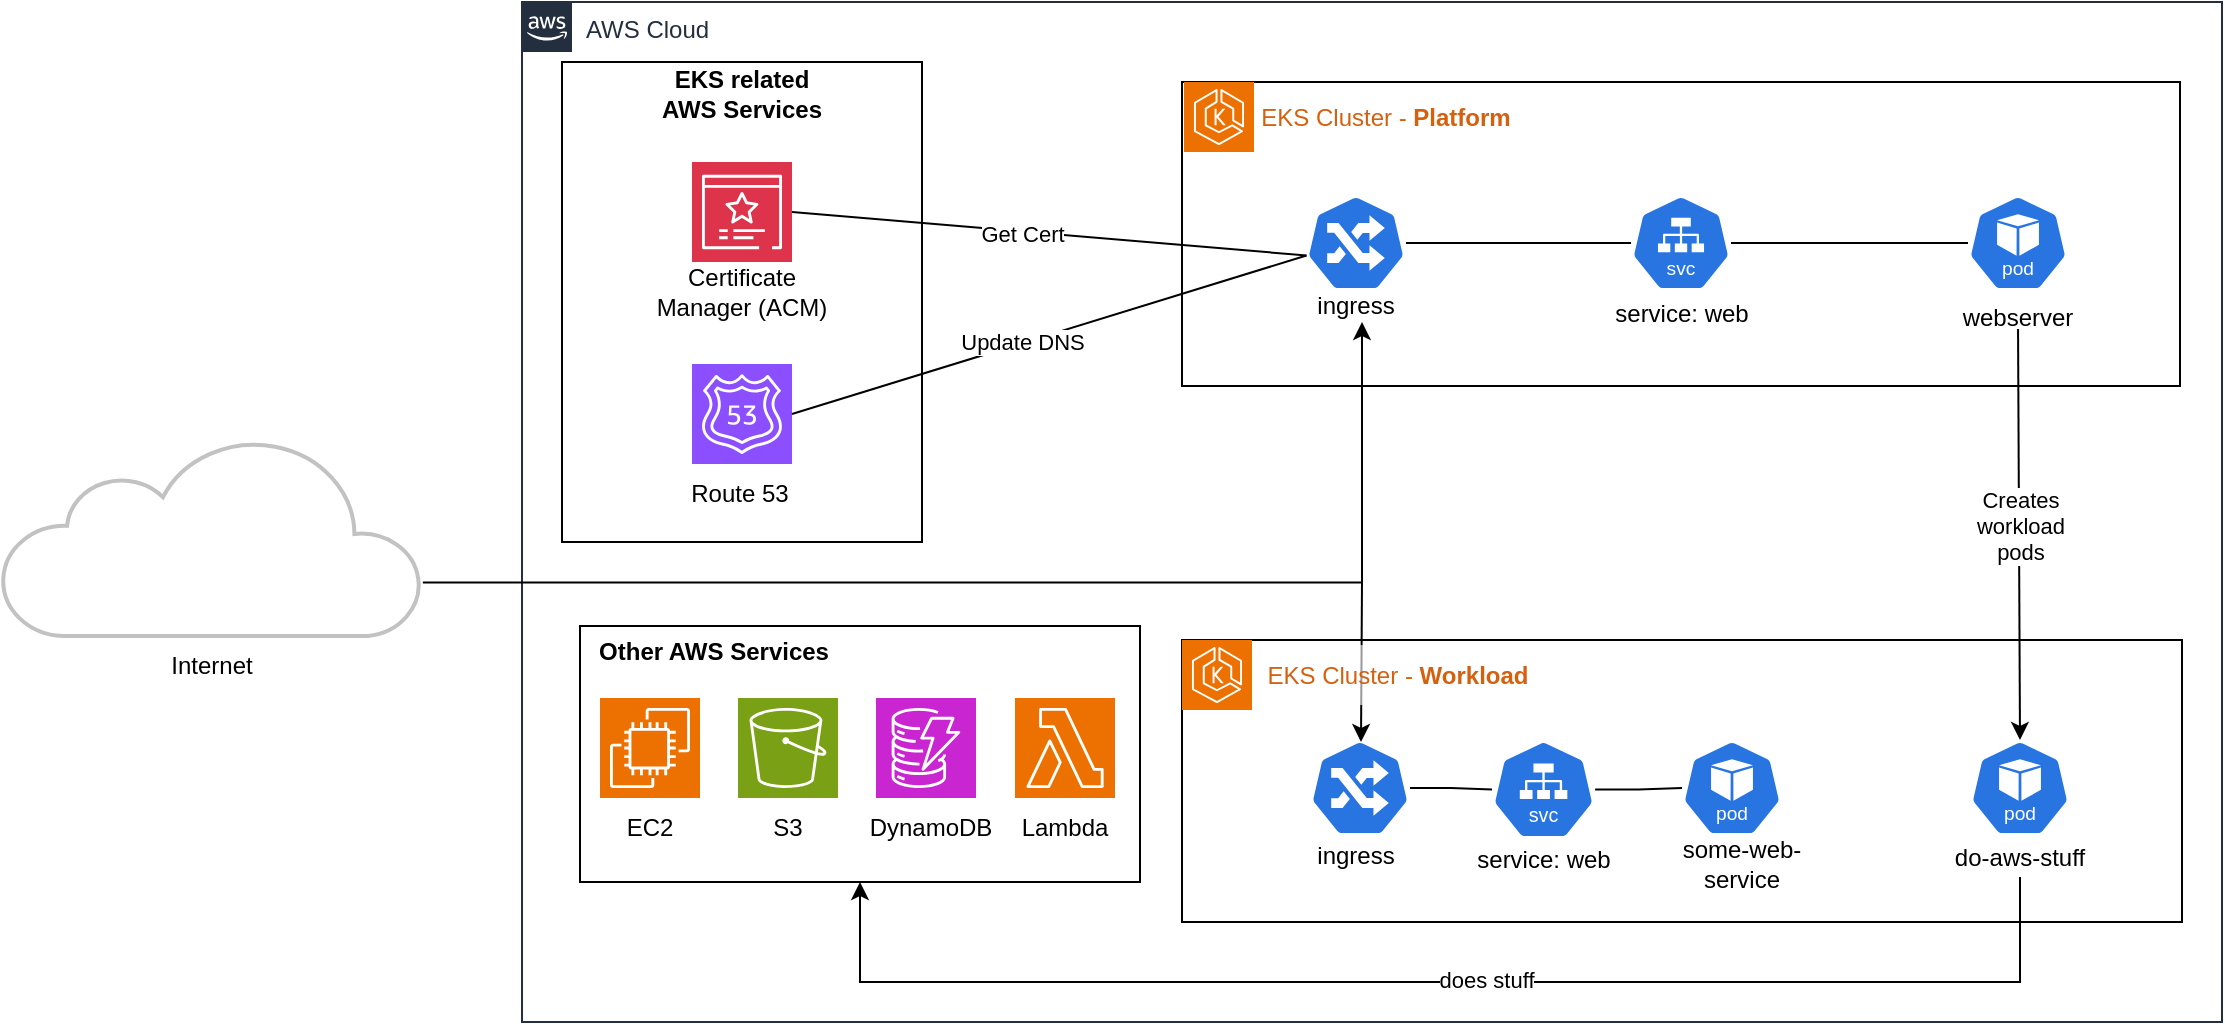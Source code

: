 <mxfile version="24.7.8">
  <diagram name="Page-1" id="-hcdaK6zK-4GySr3rt7i">
    <mxGraphModel dx="2020" dy="769" grid="1" gridSize="10" guides="1" tooltips="1" connect="1" arrows="1" fold="1" page="1" pageScale="1" pageWidth="827" pageHeight="1169" math="0" shadow="0">
      <root>
        <mxCell id="0" />
        <mxCell id="1" parent="0" />
        <mxCell id="0RI0vP4PvGYZbY9ezawz-1" value="AWS Cloud" style="points=[[0,0],[0.25,0],[0.5,0],[0.75,0],[1,0],[1,0.25],[1,0.5],[1,0.75],[1,1],[0.75,1],[0.5,1],[0.25,1],[0,1],[0,0.75],[0,0.5],[0,0.25]];outlineConnect=0;gradientColor=none;html=1;whiteSpace=wrap;fontSize=12;fontStyle=0;container=1;pointerEvents=0;collapsible=0;recursiveResize=0;shape=mxgraph.aws4.group;grIcon=mxgraph.aws4.group_aws_cloud_alt;strokeColor=#232F3E;fillColor=none;verticalAlign=top;align=left;spacingLeft=30;fontColor=#232F3E;dashed=0;" vertex="1" parent="1">
          <mxGeometry x="80" y="40" width="850" height="510" as="geometry" />
        </mxCell>
        <mxCell id="0RI0vP4PvGYZbY9ezawz-93" value="" style="rounded=0;whiteSpace=wrap;html=1;" vertex="1" parent="0RI0vP4PvGYZbY9ezawz-1">
          <mxGeometry x="330" y="319" width="500" height="141" as="geometry" />
        </mxCell>
        <mxCell id="0RI0vP4PvGYZbY9ezawz-94" value="" style="rounded=0;whiteSpace=wrap;html=1;" vertex="1" parent="0RI0vP4PvGYZbY9ezawz-1">
          <mxGeometry x="330" y="40" width="499" height="152" as="geometry" />
        </mxCell>
        <mxCell id="0RI0vP4PvGYZbY9ezawz-95" value="" style="sketch=0;points=[[0,0,0],[0.25,0,0],[0.5,0,0],[0.75,0,0],[1,0,0],[0,1,0],[0.25,1,0],[0.5,1,0],[0.75,1,0],[1,1,0],[0,0.25,0],[0,0.5,0],[0,0.75,0],[1,0.25,0],[1,0.5,0],[1,0.75,0]];outlineConnect=0;fontColor=#232F3E;fillColor=#ED7100;strokeColor=#ffffff;dashed=0;verticalLabelPosition=bottom;verticalAlign=top;align=center;html=1;fontSize=12;fontStyle=0;aspect=fixed;shape=mxgraph.aws4.resourceIcon;resIcon=mxgraph.aws4.eks;" vertex="1" parent="0RI0vP4PvGYZbY9ezawz-1">
          <mxGeometry x="331" y="40" width="35" height="35" as="geometry" />
        </mxCell>
        <mxCell id="0RI0vP4PvGYZbY9ezawz-96" value="&lt;font color=&quot;#d5600e&quot;&gt;EKS Cluster - &lt;b&gt;Platform&lt;/b&gt;&lt;/font&gt;" style="text;html=1;align=center;verticalAlign=middle;whiteSpace=wrap;rounded=0;" vertex="1" parent="0RI0vP4PvGYZbY9ezawz-1">
          <mxGeometry x="367" y="42.5" width="130" height="30" as="geometry" />
        </mxCell>
        <mxCell id="0RI0vP4PvGYZbY9ezawz-97" value="" style="aspect=fixed;sketch=0;html=1;dashed=0;whitespace=wrap;verticalLabelPosition=bottom;verticalAlign=top;fillColor=#2875E2;strokeColor=#ffffff;points=[[0.005,0.63,0],[0.1,0.2,0],[0.9,0.2,0],[0.5,0,0],[0.995,0.63,0],[0.72,0.99,0],[0.5,1,0],[0.28,0.99,0]];shape=mxgraph.kubernetes.icon2;prIcon=ing" vertex="1" parent="0RI0vP4PvGYZbY9ezawz-1">
          <mxGeometry x="392" y="96.5" width="50" height="48" as="geometry" />
        </mxCell>
        <mxCell id="0RI0vP4PvGYZbY9ezawz-98" style="rounded=0;orthogonalLoop=1;jettySize=auto;html=1;endArrow=none;endFill=0;" edge="1" parent="0RI0vP4PvGYZbY9ezawz-1" source="0RI0vP4PvGYZbY9ezawz-99" target="0RI0vP4PvGYZbY9ezawz-97">
          <mxGeometry relative="1" as="geometry" />
        </mxCell>
        <mxCell id="0RI0vP4PvGYZbY9ezawz-99" value="" style="aspect=fixed;sketch=0;html=1;dashed=0;whitespace=wrap;verticalLabelPosition=bottom;verticalAlign=top;fillColor=#2875E2;strokeColor=#ffffff;points=[[0.005,0.63,0],[0.1,0.2,0],[0.9,0.2,0],[0.5,0,0],[0.995,0.63,0],[0.72,0.99,0],[0.5,1,0],[0.28,0.99,0]];shape=mxgraph.kubernetes.icon2;kubernetesLabel=1;prIcon=svc" vertex="1" parent="0RI0vP4PvGYZbY9ezawz-1">
          <mxGeometry x="554.5" y="96.5" width="50" height="48" as="geometry" />
        </mxCell>
        <mxCell id="0RI0vP4PvGYZbY9ezawz-100" value="ingress" style="text;html=1;align=center;verticalAlign=middle;whiteSpace=wrap;rounded=0;" vertex="1" parent="0RI0vP4PvGYZbY9ezawz-1">
          <mxGeometry x="387" y="140" width="60" height="23.5" as="geometry" />
        </mxCell>
        <mxCell id="0RI0vP4PvGYZbY9ezawz-101" value="service: web" style="text;html=1;align=center;verticalAlign=middle;whiteSpace=wrap;rounded=0;" vertex="1" parent="0RI0vP4PvGYZbY9ezawz-1">
          <mxGeometry x="544.5" y="148.5" width="70" height="15" as="geometry" />
        </mxCell>
        <mxCell id="0RI0vP4PvGYZbY9ezawz-102" style="rounded=0;orthogonalLoop=1;jettySize=auto;html=1;endArrow=none;endFill=0;" edge="1" parent="0RI0vP4PvGYZbY9ezawz-1" source="0RI0vP4PvGYZbY9ezawz-103" target="0RI0vP4PvGYZbY9ezawz-99">
          <mxGeometry relative="1" as="geometry" />
        </mxCell>
        <mxCell id="0RI0vP4PvGYZbY9ezawz-103" value="" style="aspect=fixed;sketch=0;html=1;dashed=0;whitespace=wrap;verticalLabelPosition=bottom;verticalAlign=top;fillColor=#2875E2;strokeColor=#ffffff;points=[[0.005,0.63,0],[0.1,0.2,0],[0.9,0.2,0],[0.5,0,0],[0.995,0.63,0],[0.72,0.99,0],[0.5,1,0],[0.28,0.99,0]];shape=mxgraph.kubernetes.icon2;kubernetesLabel=1;prIcon=pod" vertex="1" parent="0RI0vP4PvGYZbY9ezawz-1">
          <mxGeometry x="723" y="96.5" width="50" height="48" as="geometry" />
        </mxCell>
        <mxCell id="0RI0vP4PvGYZbY9ezawz-104" value="webserver" style="text;html=1;align=center;verticalAlign=middle;whiteSpace=wrap;rounded=0;" vertex="1" parent="0RI0vP4PvGYZbY9ezawz-1">
          <mxGeometry x="723" y="152" width="50" height="11.5" as="geometry" />
        </mxCell>
        <mxCell id="0RI0vP4PvGYZbY9ezawz-105" style="rounded=0;orthogonalLoop=1;jettySize=auto;html=1;entryX=0.5;entryY=0;entryDx=0;entryDy=0;entryPerimeter=0;" edge="1" parent="0RI0vP4PvGYZbY9ezawz-1" source="0RI0vP4PvGYZbY9ezawz-104" target="0RI0vP4PvGYZbY9ezawz-109">
          <mxGeometry relative="1" as="geometry" />
        </mxCell>
        <mxCell id="0RI0vP4PvGYZbY9ezawz-106" value="Creates&lt;br&gt;workload&lt;br&gt;pods" style="edgeLabel;html=1;align=center;verticalAlign=middle;resizable=0;points=[];" vertex="1" connectable="0" parent="0RI0vP4PvGYZbY9ezawz-105">
          <mxGeometry x="0.151" y="4" relative="1" as="geometry">
            <mxPoint x="-4" y="-20" as="offset" />
          </mxGeometry>
        </mxCell>
        <mxCell id="0RI0vP4PvGYZbY9ezawz-107" value="" style="sketch=0;points=[[0,0,0],[0.25,0,0],[0.5,0,0],[0.75,0,0],[1,0,0],[0,1,0],[0.25,1,0],[0.5,1,0],[0.75,1,0],[1,1,0],[0,0.25,0],[0,0.5,0],[0,0.75,0],[1,0.25,0],[1,0.5,0],[1,0.75,0]];outlineConnect=0;fontColor=#232F3E;fillColor=#ED7100;strokeColor=#ffffff;dashed=0;verticalLabelPosition=bottom;verticalAlign=top;align=center;html=1;fontSize=12;fontStyle=0;aspect=fixed;shape=mxgraph.aws4.resourceIcon;resIcon=mxgraph.aws4.eks;" vertex="1" parent="0RI0vP4PvGYZbY9ezawz-1">
          <mxGeometry x="330" y="319" width="35" height="35" as="geometry" />
        </mxCell>
        <mxCell id="0RI0vP4PvGYZbY9ezawz-109" value="" style="aspect=fixed;sketch=0;html=1;dashed=0;whitespace=wrap;verticalLabelPosition=bottom;verticalAlign=top;fillColor=#2875E2;strokeColor=#ffffff;points=[[0.005,0.63,0],[0.1,0.2,0],[0.9,0.2,0],[0.5,0,0],[0.995,0.63,0],[0.72,0.99,0],[0.5,1,0],[0.28,0.99,0]];shape=mxgraph.kubernetes.icon2;kubernetesLabel=1;prIcon=pod" vertex="1" parent="0RI0vP4PvGYZbY9ezawz-1">
          <mxGeometry x="724" y="369" width="50" height="48" as="geometry" />
        </mxCell>
        <mxCell id="0RI0vP4PvGYZbY9ezawz-137" style="edgeStyle=orthogonalEdgeStyle;rounded=0;orthogonalLoop=1;jettySize=auto;html=1;entryX=0.5;entryY=1;entryDx=0;entryDy=0;" edge="1" parent="0RI0vP4PvGYZbY9ezawz-1" source="0RI0vP4PvGYZbY9ezawz-110" target="0RI0vP4PvGYZbY9ezawz-83">
          <mxGeometry relative="1" as="geometry">
            <Array as="points">
              <mxPoint x="749" y="490" />
              <mxPoint x="169" y="490" />
            </Array>
          </mxGeometry>
        </mxCell>
        <mxCell id="0RI0vP4PvGYZbY9ezawz-138" value="does stuff" style="edgeLabel;html=1;align=center;verticalAlign=middle;resizable=0;points=[];" vertex="1" connectable="0" parent="0RI0vP4PvGYZbY9ezawz-137">
          <mxGeometry x="-0.064" y="-1" relative="1" as="geometry">
            <mxPoint as="offset" />
          </mxGeometry>
        </mxCell>
        <mxCell id="0RI0vP4PvGYZbY9ezawz-110" value="do-aws-stuff" style="text;html=1;align=center;verticalAlign=middle;whiteSpace=wrap;rounded=0;" vertex="1" parent="0RI0vP4PvGYZbY9ezawz-1">
          <mxGeometry x="714" y="418.5" width="70" height="19" as="geometry" />
        </mxCell>
        <mxCell id="0RI0vP4PvGYZbY9ezawz-121" value="" style="aspect=fixed;sketch=0;html=1;dashed=0;whitespace=wrap;verticalLabelPosition=bottom;verticalAlign=top;fillColor=#2875E2;strokeColor=#ffffff;points=[[0.005,0.63,0],[0.1,0.2,0],[0.9,0.2,0],[0.5,0,0],[0.995,0.63,0],[0.72,0.99,0],[0.5,1,0],[0.28,0.99,0]];shape=mxgraph.kubernetes.icon2;kubernetesLabel=1;prIcon=pod" vertex="1" parent="0RI0vP4PvGYZbY9ezawz-1">
          <mxGeometry x="580" y="369" width="50" height="48" as="geometry" />
        </mxCell>
        <mxCell id="0RI0vP4PvGYZbY9ezawz-122" value="some-web-service" style="text;html=1;align=center;verticalAlign=middle;whiteSpace=wrap;rounded=0;" vertex="1" parent="0RI0vP4PvGYZbY9ezawz-1">
          <mxGeometry x="575" y="421" width="70" height="20" as="geometry" />
        </mxCell>
        <mxCell id="0RI0vP4PvGYZbY9ezawz-129" style="edgeStyle=orthogonalEdgeStyle;rounded=0;orthogonalLoop=1;jettySize=auto;html=1;endArrow=none;endFill=0;" edge="1" parent="0RI0vP4PvGYZbY9ezawz-1" source="0RI0vP4PvGYZbY9ezawz-123" target="0RI0vP4PvGYZbY9ezawz-124">
          <mxGeometry relative="1" as="geometry" />
        </mxCell>
        <mxCell id="0RI0vP4PvGYZbY9ezawz-123" value="" style="aspect=fixed;sketch=0;html=1;dashed=0;whitespace=wrap;verticalLabelPosition=bottom;verticalAlign=top;fillColor=#2875E2;strokeColor=#ffffff;points=[[0.005,0.63,0],[0.1,0.2,0],[0.9,0.2,0],[0.5,0,0],[0.995,0.63,0],[0.72,0.99,0],[0.5,1,0],[0.28,0.99,0]];shape=mxgraph.kubernetes.icon2;prIcon=ing" vertex="1" parent="0RI0vP4PvGYZbY9ezawz-1">
          <mxGeometry x="394" y="369" width="50" height="48" as="geometry" />
        </mxCell>
        <mxCell id="0RI0vP4PvGYZbY9ezawz-130" style="edgeStyle=orthogonalEdgeStyle;rounded=0;orthogonalLoop=1;jettySize=auto;html=1;endArrow=none;endFill=0;" edge="1" parent="0RI0vP4PvGYZbY9ezawz-1" source="0RI0vP4PvGYZbY9ezawz-124" target="0RI0vP4PvGYZbY9ezawz-121">
          <mxGeometry relative="1" as="geometry" />
        </mxCell>
        <mxCell id="0RI0vP4PvGYZbY9ezawz-124" value="" style="aspect=fixed;sketch=0;html=1;dashed=0;whitespace=wrap;verticalLabelPosition=bottom;verticalAlign=top;fillColor=#2875E2;strokeColor=#ffffff;points=[[0.005,0.63,0],[0.1,0.2,0],[0.9,0.2,0],[0.5,0,0],[0.995,0.63,0],[0.72,0.99,0],[0.5,1,0],[0.28,0.99,0]];shape=mxgraph.kubernetes.icon2;kubernetesLabel=1;prIcon=svc" vertex="1" parent="0RI0vP4PvGYZbY9ezawz-1">
          <mxGeometry x="485" y="369" width="51.56" height="49.5" as="geometry" />
        </mxCell>
        <mxCell id="0RI0vP4PvGYZbY9ezawz-125" value="ingress" style="text;html=1;align=center;verticalAlign=middle;whiteSpace=wrap;rounded=0;" vertex="1" parent="0RI0vP4PvGYZbY9ezawz-1">
          <mxGeometry x="387" y="418.5" width="60" height="17.5" as="geometry" />
        </mxCell>
        <mxCell id="0RI0vP4PvGYZbY9ezawz-126" value="service: web" style="text;html=1;align=center;verticalAlign=middle;whiteSpace=wrap;rounded=0;" vertex="1" parent="0RI0vP4PvGYZbY9ezawz-1">
          <mxGeometry x="475.78" y="421" width="70" height="15" as="geometry" />
        </mxCell>
        <mxCell id="0RI0vP4PvGYZbY9ezawz-83" value="" style="rounded=0;whiteSpace=wrap;html=1;" vertex="1" parent="0RI0vP4PvGYZbY9ezawz-1">
          <mxGeometry x="29" y="312" width="280" height="128" as="geometry" />
        </mxCell>
        <mxCell id="0RI0vP4PvGYZbY9ezawz-84" value="" style="sketch=0;points=[[0,0,0],[0.25,0,0],[0.5,0,0],[0.75,0,0],[1,0,0],[0,1,0],[0.25,1,0],[0.5,1,0],[0.75,1,0],[1,1,0],[0,0.25,0],[0,0.5,0],[0,0.75,0],[1,0.25,0],[1,0.5,0],[1,0.75,0]];outlineConnect=0;fontColor=#232F3E;fillColor=#ED7100;strokeColor=#ffffff;dashed=0;verticalLabelPosition=bottom;verticalAlign=top;align=center;html=1;fontSize=12;fontStyle=0;aspect=fixed;shape=mxgraph.aws4.resourceIcon;resIcon=mxgraph.aws4.ec2;" vertex="1" parent="0RI0vP4PvGYZbY9ezawz-1">
          <mxGeometry x="39" y="348" width="50" height="50" as="geometry" />
        </mxCell>
        <mxCell id="0RI0vP4PvGYZbY9ezawz-85" value="" style="sketch=0;points=[[0,0,0],[0.25,0,0],[0.5,0,0],[0.75,0,0],[1,0,0],[0,1,0],[0.25,1,0],[0.5,1,0],[0.75,1,0],[1,1,0],[0,0.25,0],[0,0.5,0],[0,0.75,0],[1,0.25,0],[1,0.5,0],[1,0.75,0]];outlineConnect=0;fontColor=#232F3E;fillColor=#7AA116;strokeColor=#ffffff;dashed=0;verticalLabelPosition=bottom;verticalAlign=top;align=center;html=1;fontSize=12;fontStyle=0;aspect=fixed;shape=mxgraph.aws4.resourceIcon;resIcon=mxgraph.aws4.s3;" vertex="1" parent="0RI0vP4PvGYZbY9ezawz-1">
          <mxGeometry x="108" y="348" width="50" height="50" as="geometry" />
        </mxCell>
        <mxCell id="0RI0vP4PvGYZbY9ezawz-86" value="" style="sketch=0;points=[[0,0,0],[0.25,0,0],[0.5,0,0],[0.75,0,0],[1,0,0],[0,1,0],[0.25,1,0],[0.5,1,0],[0.75,1,0],[1,1,0],[0,0.25,0],[0,0.5,0],[0,0.75,0],[1,0.25,0],[1,0.5,0],[1,0.75,0]];outlineConnect=0;fontColor=#232F3E;fillColor=#ED7100;strokeColor=#ffffff;dashed=0;verticalLabelPosition=bottom;verticalAlign=top;align=center;html=1;fontSize=12;fontStyle=0;aspect=fixed;shape=mxgraph.aws4.resourceIcon;resIcon=mxgraph.aws4.lambda;" vertex="1" parent="0RI0vP4PvGYZbY9ezawz-1">
          <mxGeometry x="246.5" y="348" width="50" height="50" as="geometry" />
        </mxCell>
        <mxCell id="0RI0vP4PvGYZbY9ezawz-87" value="" style="sketch=0;points=[[0,0,0],[0.25,0,0],[0.5,0,0],[0.75,0,0],[1,0,0],[0,1,0],[0.25,1,0],[0.5,1,0],[0.75,1,0],[1,1,0],[0,0.25,0],[0,0.5,0],[0,0.75,0],[1,0.25,0],[1,0.5,0],[1,0.75,0]];outlineConnect=0;fontColor=#232F3E;fillColor=#C925D1;strokeColor=#ffffff;dashed=0;verticalLabelPosition=bottom;verticalAlign=top;align=center;html=1;fontSize=12;fontStyle=0;aspect=fixed;shape=mxgraph.aws4.resourceIcon;resIcon=mxgraph.aws4.dynamodb;" vertex="1" parent="0RI0vP4PvGYZbY9ezawz-1">
          <mxGeometry x="177" y="348" width="50" height="50" as="geometry" />
        </mxCell>
        <mxCell id="0RI0vP4PvGYZbY9ezawz-88" value="&lt;b&gt;Other AWS Services&lt;/b&gt;" style="text;html=1;align=center;verticalAlign=middle;whiteSpace=wrap;rounded=0;" vertex="1" parent="0RI0vP4PvGYZbY9ezawz-1">
          <mxGeometry x="30" y="310" width="132" height="30" as="geometry" />
        </mxCell>
        <mxCell id="0RI0vP4PvGYZbY9ezawz-89" value="EC2" style="text;html=1;align=center;verticalAlign=middle;whiteSpace=wrap;rounded=0;" vertex="1" parent="0RI0vP4PvGYZbY9ezawz-1">
          <mxGeometry x="34" y="398" width="60" height="30" as="geometry" />
        </mxCell>
        <mxCell id="0RI0vP4PvGYZbY9ezawz-90" value="S3" style="text;html=1;align=center;verticalAlign=middle;whiteSpace=wrap;rounded=0;" vertex="1" parent="0RI0vP4PvGYZbY9ezawz-1">
          <mxGeometry x="113.25" y="398" width="39.5" height="30" as="geometry" />
        </mxCell>
        <mxCell id="0RI0vP4PvGYZbY9ezawz-91" value="Lambda" style="text;html=1;align=center;verticalAlign=middle;whiteSpace=wrap;rounded=0;" vertex="1" parent="0RI0vP4PvGYZbY9ezawz-1">
          <mxGeometry x="241" y="398" width="61" height="30" as="geometry" />
        </mxCell>
        <mxCell id="0RI0vP4PvGYZbY9ezawz-92" value="DynamoDB" style="text;html=1;align=center;verticalAlign=middle;whiteSpace=wrap;rounded=0;" vertex="1" parent="0RI0vP4PvGYZbY9ezawz-1">
          <mxGeometry x="162" y="398" width="85" height="30" as="geometry" />
        </mxCell>
        <mxCell id="0RI0vP4PvGYZbY9ezawz-135" value="" style="endArrow=classic;html=1;rounded=0;" edge="1" parent="0RI0vP4PvGYZbY9ezawz-1">
          <mxGeometry width="50" height="50" relative="1" as="geometry">
            <mxPoint x="420" y="290" as="sourcePoint" />
            <mxPoint x="419.5" y="370" as="targetPoint" />
          </mxGeometry>
        </mxCell>
        <mxCell id="0RI0vP4PvGYZbY9ezawz-108" value="&lt;font color=&quot;#d5600e&quot;&gt;EKS Cluster - &lt;b&gt;Workload&lt;/b&gt;&lt;/font&gt;" style="text;html=1;align=center;verticalAlign=middle;whiteSpace=wrap;rounded=0;fillColor=default;fillStyle=solid;opacity=60;" vertex="1" parent="0RI0vP4PvGYZbY9ezawz-1">
          <mxGeometry x="366" y="321.5" width="144" height="30" as="geometry" />
        </mxCell>
        <mxCell id="0RI0vP4PvGYZbY9ezawz-30" value="" style="rounded=0;whiteSpace=wrap;html=1;" vertex="1" parent="1">
          <mxGeometry x="100" y="70" width="180" height="240" as="geometry" />
        </mxCell>
        <mxCell id="0RI0vP4PvGYZbY9ezawz-35" value="&lt;b&gt;EKS related&lt;/b&gt;&lt;div&gt;&lt;b&gt;AWS Services&lt;/b&gt;&lt;/div&gt;" style="text;html=1;align=center;verticalAlign=middle;whiteSpace=wrap;rounded=0;" vertex="1" parent="1">
          <mxGeometry x="100.0" y="71" width="180" height="30" as="geometry" />
        </mxCell>
        <mxCell id="0RI0vP4PvGYZbY9ezawz-40" value="" style="sketch=0;points=[[0,0,0],[0.25,0,0],[0.5,0,0],[0.75,0,0],[1,0,0],[0,1,0],[0.25,1,0],[0.5,1,0],[0.75,1,0],[1,1,0],[0,0.25,0],[0,0.5,0],[0,0.75,0],[1,0.25,0],[1,0.5,0],[1,0.75,0]];outlineConnect=0;fontColor=#232F3E;fillColor=#DD344C;strokeColor=#ffffff;dashed=0;verticalLabelPosition=bottom;verticalAlign=top;align=center;html=1;fontSize=12;fontStyle=0;aspect=fixed;shape=mxgraph.aws4.resourceIcon;resIcon=mxgraph.aws4.certificate_manager_3;" vertex="1" parent="1">
          <mxGeometry x="165.0" y="120" width="50" height="50" as="geometry" />
        </mxCell>
        <mxCell id="0RI0vP4PvGYZbY9ezawz-41" value="Certificate Manager (ACM)" style="text;html=1;align=center;verticalAlign=middle;whiteSpace=wrap;rounded=0;" vertex="1" parent="1">
          <mxGeometry x="140.0" y="170" width="100" height="30" as="geometry" />
        </mxCell>
        <mxCell id="0RI0vP4PvGYZbY9ezawz-42" value="" style="sketch=0;points=[[0,0,0],[0.25,0,0],[0.5,0,0],[0.75,0,0],[1,0,0],[0,1,0],[0.25,1,0],[0.5,1,0],[0.75,1,0],[1,1,0],[0,0.25,0],[0,0.5,0],[0,0.75,0],[1,0.25,0],[1,0.5,0],[1,0.75,0]];outlineConnect=0;fontColor=#232F3E;fillColor=#8C4FFF;strokeColor=#ffffff;dashed=0;verticalLabelPosition=bottom;verticalAlign=top;align=center;html=1;fontSize=12;fontStyle=0;aspect=fixed;shape=mxgraph.aws4.resourceIcon;resIcon=mxgraph.aws4.route_53;" vertex="1" parent="1">
          <mxGeometry x="165.0" y="221" width="50" height="50" as="geometry" />
        </mxCell>
        <mxCell id="0RI0vP4PvGYZbY9ezawz-43" value="Route 53" style="text;html=1;align=center;verticalAlign=middle;whiteSpace=wrap;rounded=0;" vertex="1" parent="1">
          <mxGeometry x="144.5" y="271" width="87.5" height="30" as="geometry" />
        </mxCell>
        <mxCell id="0RI0vP4PvGYZbY9ezawz-73" style="edgeStyle=orthogonalEdgeStyle;rounded=0;orthogonalLoop=1;jettySize=auto;html=1;exitX=1.002;exitY=0.73;exitDx=0;exitDy=0;exitPerimeter=0;" edge="1" parent="1" source="0RI0vP4PvGYZbY9ezawz-60">
          <mxGeometry relative="1" as="geometry">
            <mxPoint x="30.0" y="327.067" as="sourcePoint" />
            <mxPoint x="500" y="200" as="targetPoint" />
            <Array as="points">
              <mxPoint x="500" y="330" />
            </Array>
          </mxGeometry>
        </mxCell>
        <mxCell id="0RI0vP4PvGYZbY9ezawz-60" value="" style="html=1;verticalLabelPosition=bottom;align=center;labelBackgroundColor=#ffffff;verticalAlign=top;strokeWidth=2;strokeColor=#C2C2C2;shadow=0;dashed=0;shape=mxgraph.ios7.icons.cloud;" vertex="1" parent="1">
          <mxGeometry x="-180" y="258" width="210" height="99" as="geometry" />
        </mxCell>
        <mxCell id="0RI0vP4PvGYZbY9ezawz-61" value="Internet" style="text;html=1;align=center;verticalAlign=middle;whiteSpace=wrap;rounded=0;" vertex="1" parent="1">
          <mxGeometry x="-105" y="357" width="60" height="30" as="geometry" />
        </mxCell>
        <mxCell id="0RI0vP4PvGYZbY9ezawz-67" style="rounded=0;orthogonalLoop=1;jettySize=auto;html=1;entryX=1;entryY=0.5;entryDx=0;entryDy=0;entryPerimeter=0;endArrow=none;endFill=0;exitX=0.005;exitY=0.63;exitDx=0;exitDy=0;exitPerimeter=0;" edge="1" parent="1" source="0RI0vP4PvGYZbY9ezawz-97" target="0RI0vP4PvGYZbY9ezawz-40">
          <mxGeometry relative="1" as="geometry">
            <mxPoint x="545" y="173.16" as="sourcePoint" />
          </mxGeometry>
        </mxCell>
        <mxCell id="0RI0vP4PvGYZbY9ezawz-68" value="Get Cert" style="edgeLabel;html=1;align=center;verticalAlign=middle;resizable=0;points=[];" vertex="1" connectable="0" parent="0RI0vP4PvGYZbY9ezawz-67">
          <mxGeometry x="-0.166" relative="1" as="geometry">
            <mxPoint x="-35" y="-2" as="offset" />
          </mxGeometry>
        </mxCell>
        <mxCell id="0RI0vP4PvGYZbY9ezawz-69" style="rounded=0;orthogonalLoop=1;jettySize=auto;html=1;entryX=1;entryY=0.5;entryDx=0;entryDy=0;entryPerimeter=0;endArrow=none;endFill=0;exitX=0.005;exitY=0.63;exitDx=0;exitDy=0;exitPerimeter=0;" edge="1" parent="1" source="0RI0vP4PvGYZbY9ezawz-97" target="0RI0vP4PvGYZbY9ezawz-42">
          <mxGeometry relative="1" as="geometry">
            <mxPoint x="545" y="177.2" as="sourcePoint" />
          </mxGeometry>
        </mxCell>
        <mxCell id="0RI0vP4PvGYZbY9ezawz-70" value="Update DNS" style="edgeLabel;html=1;align=center;verticalAlign=middle;resizable=0;points=[];" vertex="1" connectable="0" parent="0RI0vP4PvGYZbY9ezawz-69">
          <mxGeometry x="0.06" relative="1" as="geometry">
            <mxPoint x="-6" y="1" as="offset" />
          </mxGeometry>
        </mxCell>
      </root>
    </mxGraphModel>
  </diagram>
</mxfile>
